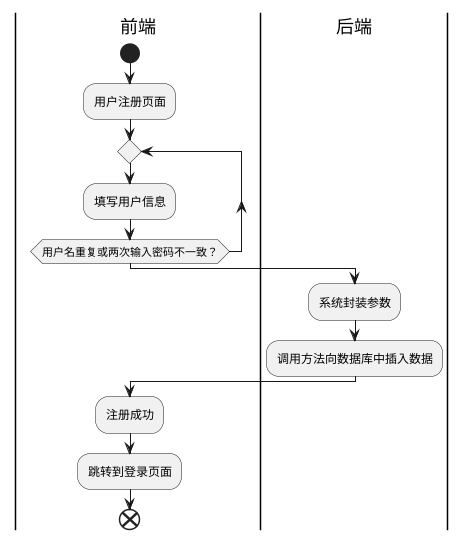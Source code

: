 @startuml
    |前端|
    start
    :用户注册页面;
    repeat
    :填写用户信息;
    repeat while (用户名重复或两次输入密码不一致？)
    |后端|
    :系统封装参数;
    :调用方法向数据库中插入数据;
    |前端|
    :注册成功;
    :跳转到登录页面;
    end
@enduml